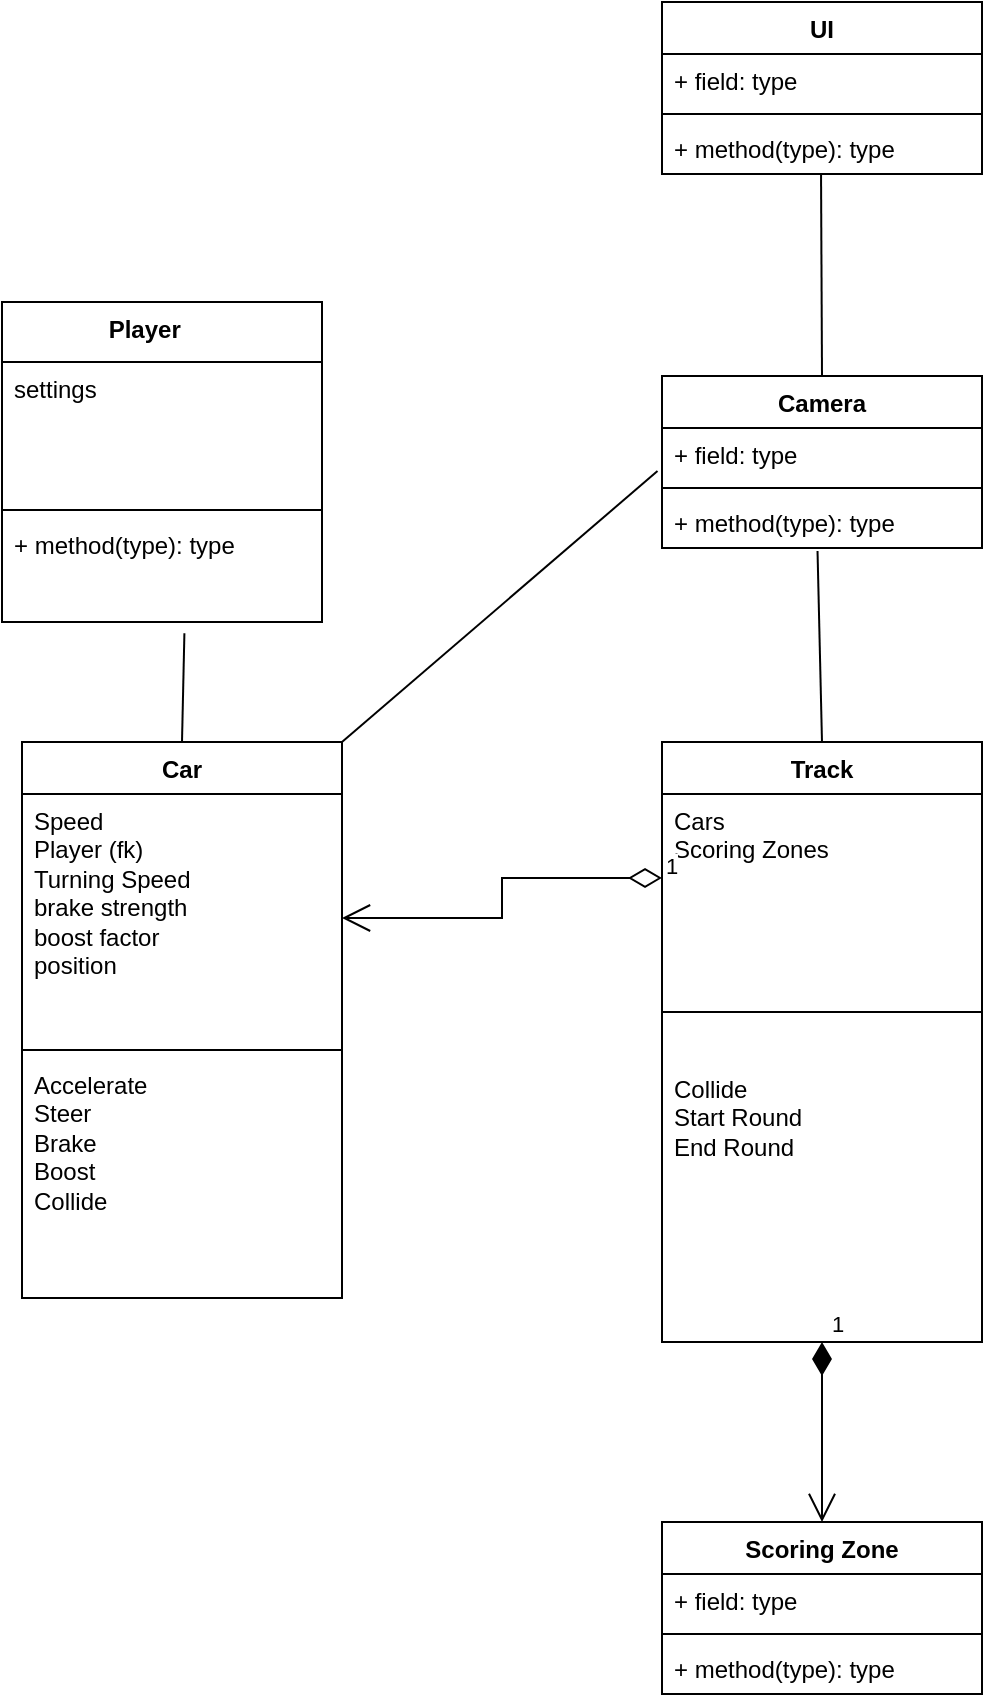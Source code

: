 <mxfile version="24.6.4" type="github">
  <diagram id="C5RBs43oDa-KdzZeNtuy" name="Page-1">
    <mxGraphModel dx="1728" dy="928" grid="1" gridSize="10" guides="1" tooltips="1" connect="1" arrows="1" fold="1" page="1" pageScale="1" pageWidth="827" pageHeight="1169" math="0" shadow="0">
      <root>
        <mxCell id="WIyWlLk6GJQsqaUBKTNV-0" />
        <mxCell id="WIyWlLk6GJQsqaUBKTNV-1" parent="WIyWlLk6GJQsqaUBKTNV-0" />
        <mxCell id="TzrkNtbJgaG4ARjrpzB8-4" value="Car" style="swimlane;fontStyle=1;align=center;verticalAlign=top;childLayout=stackLayout;horizontal=1;startSize=26;horizontalStack=0;resizeParent=1;resizeParentMax=0;resizeLast=0;collapsible=1;marginBottom=0;whiteSpace=wrap;html=1;" vertex="1" parent="WIyWlLk6GJQsqaUBKTNV-1">
          <mxGeometry x="210" y="430" width="160" height="278" as="geometry" />
        </mxCell>
        <mxCell id="TzrkNtbJgaG4ARjrpzB8-5" value="&lt;div&gt;Speed&lt;/div&gt;&lt;div&gt;Player (fk)&lt;/div&gt;&lt;div&gt;Turning Speed&lt;/div&gt;&lt;div&gt;brake strength &lt;br&gt;&lt;/div&gt;&lt;div&gt;boost factor&lt;/div&gt;&lt;div&gt;position&lt;br&gt;&lt;/div&gt;" style="text;strokeColor=none;fillColor=none;align=left;verticalAlign=top;spacingLeft=4;spacingRight=4;overflow=hidden;rotatable=0;points=[[0,0.5],[1,0.5]];portConstraint=eastwest;whiteSpace=wrap;html=1;" vertex="1" parent="TzrkNtbJgaG4ARjrpzB8-4">
          <mxGeometry y="26" width="160" height="124" as="geometry" />
        </mxCell>
        <mxCell id="TzrkNtbJgaG4ARjrpzB8-6" value="" style="line;strokeWidth=1;fillColor=none;align=left;verticalAlign=middle;spacingTop=-1;spacingLeft=3;spacingRight=3;rotatable=0;labelPosition=right;points=[];portConstraint=eastwest;strokeColor=inherit;" vertex="1" parent="TzrkNtbJgaG4ARjrpzB8-4">
          <mxGeometry y="150" width="160" height="8" as="geometry" />
        </mxCell>
        <mxCell id="TzrkNtbJgaG4ARjrpzB8-7" value="&lt;div&gt;Accelerate&lt;/div&gt;&lt;div&gt;Steer&lt;/div&gt;&lt;div&gt;Brake&lt;/div&gt;&lt;div&gt;Boost&lt;/div&gt;&lt;div&gt;Collide&lt;br&gt;&lt;/div&gt;" style="text;strokeColor=none;fillColor=none;align=left;verticalAlign=top;spacingLeft=4;spacingRight=4;overflow=hidden;rotatable=0;points=[[0,0.5],[1,0.5]];portConstraint=eastwest;whiteSpace=wrap;html=1;" vertex="1" parent="TzrkNtbJgaG4ARjrpzB8-4">
          <mxGeometry y="158" width="160" height="120" as="geometry" />
        </mxCell>
        <mxCell id="TzrkNtbJgaG4ARjrpzB8-8" value="Track" style="swimlane;fontStyle=1;align=center;verticalAlign=top;childLayout=stackLayout;horizontal=1;startSize=26;horizontalStack=0;resizeParent=1;resizeParentMax=0;resizeLast=0;collapsible=1;marginBottom=0;whiteSpace=wrap;html=1;" vertex="1" parent="WIyWlLk6GJQsqaUBKTNV-1">
          <mxGeometry x="530" y="430" width="160" height="300" as="geometry" />
        </mxCell>
        <mxCell id="TzrkNtbJgaG4ARjrpzB8-9" value="&lt;div&gt;Cars&lt;/div&gt;Scoring Zones" style="text;strokeColor=none;fillColor=none;align=left;verticalAlign=top;spacingLeft=4;spacingRight=4;overflow=hidden;rotatable=0;points=[[0,0.5],[1,0.5]];portConstraint=eastwest;whiteSpace=wrap;html=1;" vertex="1" parent="TzrkNtbJgaG4ARjrpzB8-8">
          <mxGeometry y="26" width="160" height="84" as="geometry" />
        </mxCell>
        <mxCell id="TzrkNtbJgaG4ARjrpzB8-10" value="" style="line;strokeWidth=1;fillColor=none;align=left;verticalAlign=middle;spacingTop=-1;spacingLeft=3;spacingRight=3;rotatable=0;labelPosition=right;points=[];portConstraint=eastwest;strokeColor=inherit;" vertex="1" parent="TzrkNtbJgaG4ARjrpzB8-8">
          <mxGeometry y="110" width="160" height="50" as="geometry" />
        </mxCell>
        <mxCell id="TzrkNtbJgaG4ARjrpzB8-11" value="&lt;div&gt;Collide&lt;/div&gt;&lt;div&gt;Start Round&lt;/div&gt;&lt;div&gt;End Round&lt;br&gt;&lt;/div&gt;" style="text;strokeColor=none;fillColor=none;align=left;verticalAlign=top;spacingLeft=4;spacingRight=4;overflow=hidden;rotatable=0;points=[[0,0.5],[1,0.5]];portConstraint=eastwest;whiteSpace=wrap;html=1;" vertex="1" parent="TzrkNtbJgaG4ARjrpzB8-8">
          <mxGeometry y="160" width="160" height="140" as="geometry" />
        </mxCell>
        <mxCell id="TzrkNtbJgaG4ARjrpzB8-12" value="1" style="endArrow=open;html=1;endSize=12;startArrow=diamondThin;startSize=14;startFill=0;edgeStyle=orthogonalEdgeStyle;align=left;verticalAlign=bottom;rounded=0;exitX=0;exitY=0.5;exitDx=0;exitDy=0;entryX=1;entryY=0.5;entryDx=0;entryDy=0;" edge="1" parent="WIyWlLk6GJQsqaUBKTNV-1" source="TzrkNtbJgaG4ARjrpzB8-9" target="TzrkNtbJgaG4ARjrpzB8-5">
          <mxGeometry x="-1" y="3" relative="1" as="geometry">
            <mxPoint x="370" y="540" as="sourcePoint" />
            <mxPoint x="530" y="540" as="targetPoint" />
          </mxGeometry>
        </mxCell>
        <mxCell id="TzrkNtbJgaG4ARjrpzB8-13" value="Scoring Zone" style="swimlane;fontStyle=1;align=center;verticalAlign=top;childLayout=stackLayout;horizontal=1;startSize=26;horizontalStack=0;resizeParent=1;resizeParentMax=0;resizeLast=0;collapsible=1;marginBottom=0;whiteSpace=wrap;html=1;" vertex="1" parent="WIyWlLk6GJQsqaUBKTNV-1">
          <mxGeometry x="530" y="820" width="160" height="86" as="geometry" />
        </mxCell>
        <mxCell id="TzrkNtbJgaG4ARjrpzB8-14" value="+ field: type" style="text;strokeColor=none;fillColor=none;align=left;verticalAlign=top;spacingLeft=4;spacingRight=4;overflow=hidden;rotatable=0;points=[[0,0.5],[1,0.5]];portConstraint=eastwest;whiteSpace=wrap;html=1;" vertex="1" parent="TzrkNtbJgaG4ARjrpzB8-13">
          <mxGeometry y="26" width="160" height="26" as="geometry" />
        </mxCell>
        <mxCell id="TzrkNtbJgaG4ARjrpzB8-15" value="" style="line;strokeWidth=1;fillColor=none;align=left;verticalAlign=middle;spacingTop=-1;spacingLeft=3;spacingRight=3;rotatable=0;labelPosition=right;points=[];portConstraint=eastwest;strokeColor=inherit;" vertex="1" parent="TzrkNtbJgaG4ARjrpzB8-13">
          <mxGeometry y="52" width="160" height="8" as="geometry" />
        </mxCell>
        <mxCell id="TzrkNtbJgaG4ARjrpzB8-16" value="+ method(type): type" style="text;strokeColor=none;fillColor=none;align=left;verticalAlign=top;spacingLeft=4;spacingRight=4;overflow=hidden;rotatable=0;points=[[0,0.5],[1,0.5]];portConstraint=eastwest;whiteSpace=wrap;html=1;" vertex="1" parent="TzrkNtbJgaG4ARjrpzB8-13">
          <mxGeometry y="60" width="160" height="26" as="geometry" />
        </mxCell>
        <mxCell id="TzrkNtbJgaG4ARjrpzB8-17" value="1" style="endArrow=open;html=1;endSize=12;startArrow=diamondThin;startSize=14;startFill=1;edgeStyle=orthogonalEdgeStyle;align=left;verticalAlign=bottom;rounded=0;exitX=0.5;exitY=1;exitDx=0;exitDy=0;entryX=0.5;entryY=0;entryDx=0;entryDy=0;" edge="1" parent="WIyWlLk6GJQsqaUBKTNV-1" source="TzrkNtbJgaG4ARjrpzB8-8" target="TzrkNtbJgaG4ARjrpzB8-13">
          <mxGeometry x="-1" y="3" relative="1" as="geometry">
            <mxPoint x="540" y="750" as="sourcePoint" />
            <mxPoint x="700" y="750" as="targetPoint" />
          </mxGeometry>
        </mxCell>
        <mxCell id="TzrkNtbJgaG4ARjrpzB8-18" value="Player&lt;span style=&quot;white-space: pre;&quot;&gt;&#x9;&lt;/span&gt;" style="swimlane;fontStyle=1;align=center;verticalAlign=top;childLayout=stackLayout;horizontal=1;startSize=30;horizontalStack=0;resizeParent=1;resizeParentMax=0;resizeLast=0;collapsible=1;marginBottom=0;whiteSpace=wrap;html=1;" vertex="1" parent="WIyWlLk6GJQsqaUBKTNV-1">
          <mxGeometry x="200" y="210" width="160" height="160" as="geometry" />
        </mxCell>
        <mxCell id="TzrkNtbJgaG4ARjrpzB8-19" value="&lt;div&gt;settings&lt;/div&gt;&lt;div&gt;&lt;br&gt;&lt;/div&gt;" style="text;strokeColor=none;fillColor=none;align=left;verticalAlign=top;spacingLeft=4;spacingRight=4;overflow=hidden;rotatable=0;points=[[0,0.5],[1,0.5]];portConstraint=eastwest;whiteSpace=wrap;html=1;" vertex="1" parent="TzrkNtbJgaG4ARjrpzB8-18">
          <mxGeometry y="30" width="160" height="70" as="geometry" />
        </mxCell>
        <mxCell id="TzrkNtbJgaG4ARjrpzB8-20" value="" style="line;strokeWidth=1;fillColor=none;align=left;verticalAlign=middle;spacingTop=-1;spacingLeft=3;spacingRight=3;rotatable=0;labelPosition=right;points=[];portConstraint=eastwest;strokeColor=inherit;" vertex="1" parent="TzrkNtbJgaG4ARjrpzB8-18">
          <mxGeometry y="100" width="160" height="8" as="geometry" />
        </mxCell>
        <mxCell id="TzrkNtbJgaG4ARjrpzB8-21" value="+ method(type): type" style="text;strokeColor=none;fillColor=none;align=left;verticalAlign=top;spacingLeft=4;spacingRight=4;overflow=hidden;rotatable=0;points=[[0,0.5],[1,0.5]];portConstraint=eastwest;whiteSpace=wrap;html=1;" vertex="1" parent="TzrkNtbJgaG4ARjrpzB8-18">
          <mxGeometry y="108" width="160" height="52" as="geometry" />
        </mxCell>
        <mxCell id="TzrkNtbJgaG4ARjrpzB8-22" value="" style="endArrow=none;html=1;rounded=0;entryX=0.57;entryY=1.109;entryDx=0;entryDy=0;entryPerimeter=0;exitX=0.5;exitY=0;exitDx=0;exitDy=0;" edge="1" parent="WIyWlLk6GJQsqaUBKTNV-1" source="TzrkNtbJgaG4ARjrpzB8-4" target="TzrkNtbJgaG4ARjrpzB8-21">
          <mxGeometry width="50" height="50" relative="1" as="geometry">
            <mxPoint x="550" y="620" as="sourcePoint" />
            <mxPoint x="600" y="570" as="targetPoint" />
          </mxGeometry>
        </mxCell>
        <mxCell id="TzrkNtbJgaG4ARjrpzB8-24" value="UI" style="swimlane;fontStyle=1;align=center;verticalAlign=top;childLayout=stackLayout;horizontal=1;startSize=26;horizontalStack=0;resizeParent=1;resizeParentMax=0;resizeLast=0;collapsible=1;marginBottom=0;whiteSpace=wrap;html=1;" vertex="1" parent="WIyWlLk6GJQsqaUBKTNV-1">
          <mxGeometry x="530" y="60" width="160" height="86" as="geometry" />
        </mxCell>
        <mxCell id="TzrkNtbJgaG4ARjrpzB8-25" value="+ field: type" style="text;strokeColor=none;fillColor=none;align=left;verticalAlign=top;spacingLeft=4;spacingRight=4;overflow=hidden;rotatable=0;points=[[0,0.5],[1,0.5]];portConstraint=eastwest;whiteSpace=wrap;html=1;" vertex="1" parent="TzrkNtbJgaG4ARjrpzB8-24">
          <mxGeometry y="26" width="160" height="26" as="geometry" />
        </mxCell>
        <mxCell id="TzrkNtbJgaG4ARjrpzB8-26" value="" style="line;strokeWidth=1;fillColor=none;align=left;verticalAlign=middle;spacingTop=-1;spacingLeft=3;spacingRight=3;rotatable=0;labelPosition=right;points=[];portConstraint=eastwest;strokeColor=inherit;" vertex="1" parent="TzrkNtbJgaG4ARjrpzB8-24">
          <mxGeometry y="52" width="160" height="8" as="geometry" />
        </mxCell>
        <mxCell id="TzrkNtbJgaG4ARjrpzB8-27" value="+ method(type): type" style="text;strokeColor=none;fillColor=none;align=left;verticalAlign=top;spacingLeft=4;spacingRight=4;overflow=hidden;rotatable=0;points=[[0,0.5],[1,0.5]];portConstraint=eastwest;whiteSpace=wrap;html=1;" vertex="1" parent="TzrkNtbJgaG4ARjrpzB8-24">
          <mxGeometry y="60" width="160" height="26" as="geometry" />
        </mxCell>
        <mxCell id="TzrkNtbJgaG4ARjrpzB8-28" value="&lt;div&gt;Camera&lt;/div&gt;&lt;div&gt;&lt;br&gt;&lt;/div&gt;" style="swimlane;fontStyle=1;align=center;verticalAlign=top;childLayout=stackLayout;horizontal=1;startSize=26;horizontalStack=0;resizeParent=1;resizeParentMax=0;resizeLast=0;collapsible=1;marginBottom=0;whiteSpace=wrap;html=1;" vertex="1" parent="WIyWlLk6GJQsqaUBKTNV-1">
          <mxGeometry x="530" y="247" width="160" height="86" as="geometry" />
        </mxCell>
        <mxCell id="TzrkNtbJgaG4ARjrpzB8-29" value="+ field: type" style="text;strokeColor=none;fillColor=none;align=left;verticalAlign=top;spacingLeft=4;spacingRight=4;overflow=hidden;rotatable=0;points=[[0,0.5],[1,0.5]];portConstraint=eastwest;whiteSpace=wrap;html=1;" vertex="1" parent="TzrkNtbJgaG4ARjrpzB8-28">
          <mxGeometry y="26" width="160" height="26" as="geometry" />
        </mxCell>
        <mxCell id="TzrkNtbJgaG4ARjrpzB8-30" value="" style="line;strokeWidth=1;fillColor=none;align=left;verticalAlign=middle;spacingTop=-1;spacingLeft=3;spacingRight=3;rotatable=0;labelPosition=right;points=[];portConstraint=eastwest;strokeColor=inherit;" vertex="1" parent="TzrkNtbJgaG4ARjrpzB8-28">
          <mxGeometry y="52" width="160" height="8" as="geometry" />
        </mxCell>
        <mxCell id="TzrkNtbJgaG4ARjrpzB8-31" value="+ method(type): type" style="text;strokeColor=none;fillColor=none;align=left;verticalAlign=top;spacingLeft=4;spacingRight=4;overflow=hidden;rotatable=0;points=[[0,0.5],[1,0.5]];portConstraint=eastwest;whiteSpace=wrap;html=1;" vertex="1" parent="TzrkNtbJgaG4ARjrpzB8-28">
          <mxGeometry y="60" width="160" height="26" as="geometry" />
        </mxCell>
        <mxCell id="TzrkNtbJgaG4ARjrpzB8-33" value="" style="endArrow=none;html=1;rounded=0;entryX=0.5;entryY=0;entryDx=0;entryDy=0;exitX=0.486;exitY=1.058;exitDx=0;exitDy=0;exitPerimeter=0;" edge="1" parent="WIyWlLk6GJQsqaUBKTNV-1" source="TzrkNtbJgaG4ARjrpzB8-31" target="TzrkNtbJgaG4ARjrpzB8-8">
          <mxGeometry width="50" height="50" relative="1" as="geometry">
            <mxPoint x="550" y="520" as="sourcePoint" />
            <mxPoint x="600" y="470" as="targetPoint" />
          </mxGeometry>
        </mxCell>
        <mxCell id="TzrkNtbJgaG4ARjrpzB8-34" value="" style="endArrow=none;html=1;rounded=0;entryX=0.5;entryY=0;entryDx=0;entryDy=0;exitX=0.497;exitY=1.006;exitDx=0;exitDy=0;exitPerimeter=0;" edge="1" parent="WIyWlLk6GJQsqaUBKTNV-1" source="TzrkNtbJgaG4ARjrpzB8-27" target="TzrkNtbJgaG4ARjrpzB8-28">
          <mxGeometry width="50" height="50" relative="1" as="geometry">
            <mxPoint x="550" y="520" as="sourcePoint" />
            <mxPoint x="600" y="470" as="targetPoint" />
          </mxGeometry>
        </mxCell>
        <mxCell id="TzrkNtbJgaG4ARjrpzB8-35" value="" style="endArrow=none;html=1;rounded=0;entryX=-0.014;entryY=0.827;entryDx=0;entryDy=0;entryPerimeter=0;exitX=1;exitY=0;exitDx=0;exitDy=0;" edge="1" parent="WIyWlLk6GJQsqaUBKTNV-1" source="TzrkNtbJgaG4ARjrpzB8-4" target="TzrkNtbJgaG4ARjrpzB8-29">
          <mxGeometry width="50" height="50" relative="1" as="geometry">
            <mxPoint x="550" y="520" as="sourcePoint" />
            <mxPoint x="600" y="470" as="targetPoint" />
          </mxGeometry>
        </mxCell>
      </root>
    </mxGraphModel>
  </diagram>
</mxfile>
